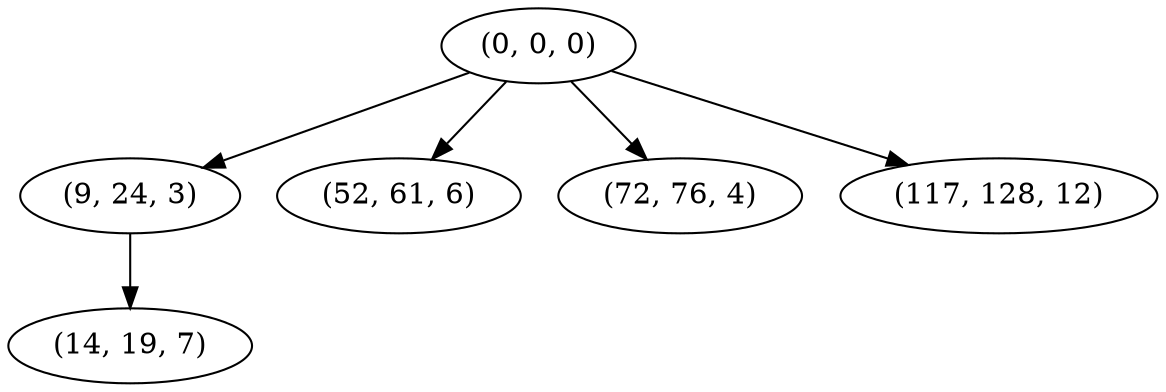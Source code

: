 digraph tree {
    "(0, 0, 0)";
    "(9, 24, 3)";
    "(14, 19, 7)";
    "(52, 61, 6)";
    "(72, 76, 4)";
    "(117, 128, 12)";
    "(0, 0, 0)" -> "(9, 24, 3)";
    "(0, 0, 0)" -> "(52, 61, 6)";
    "(0, 0, 0)" -> "(72, 76, 4)";
    "(0, 0, 0)" -> "(117, 128, 12)";
    "(9, 24, 3)" -> "(14, 19, 7)";
}
